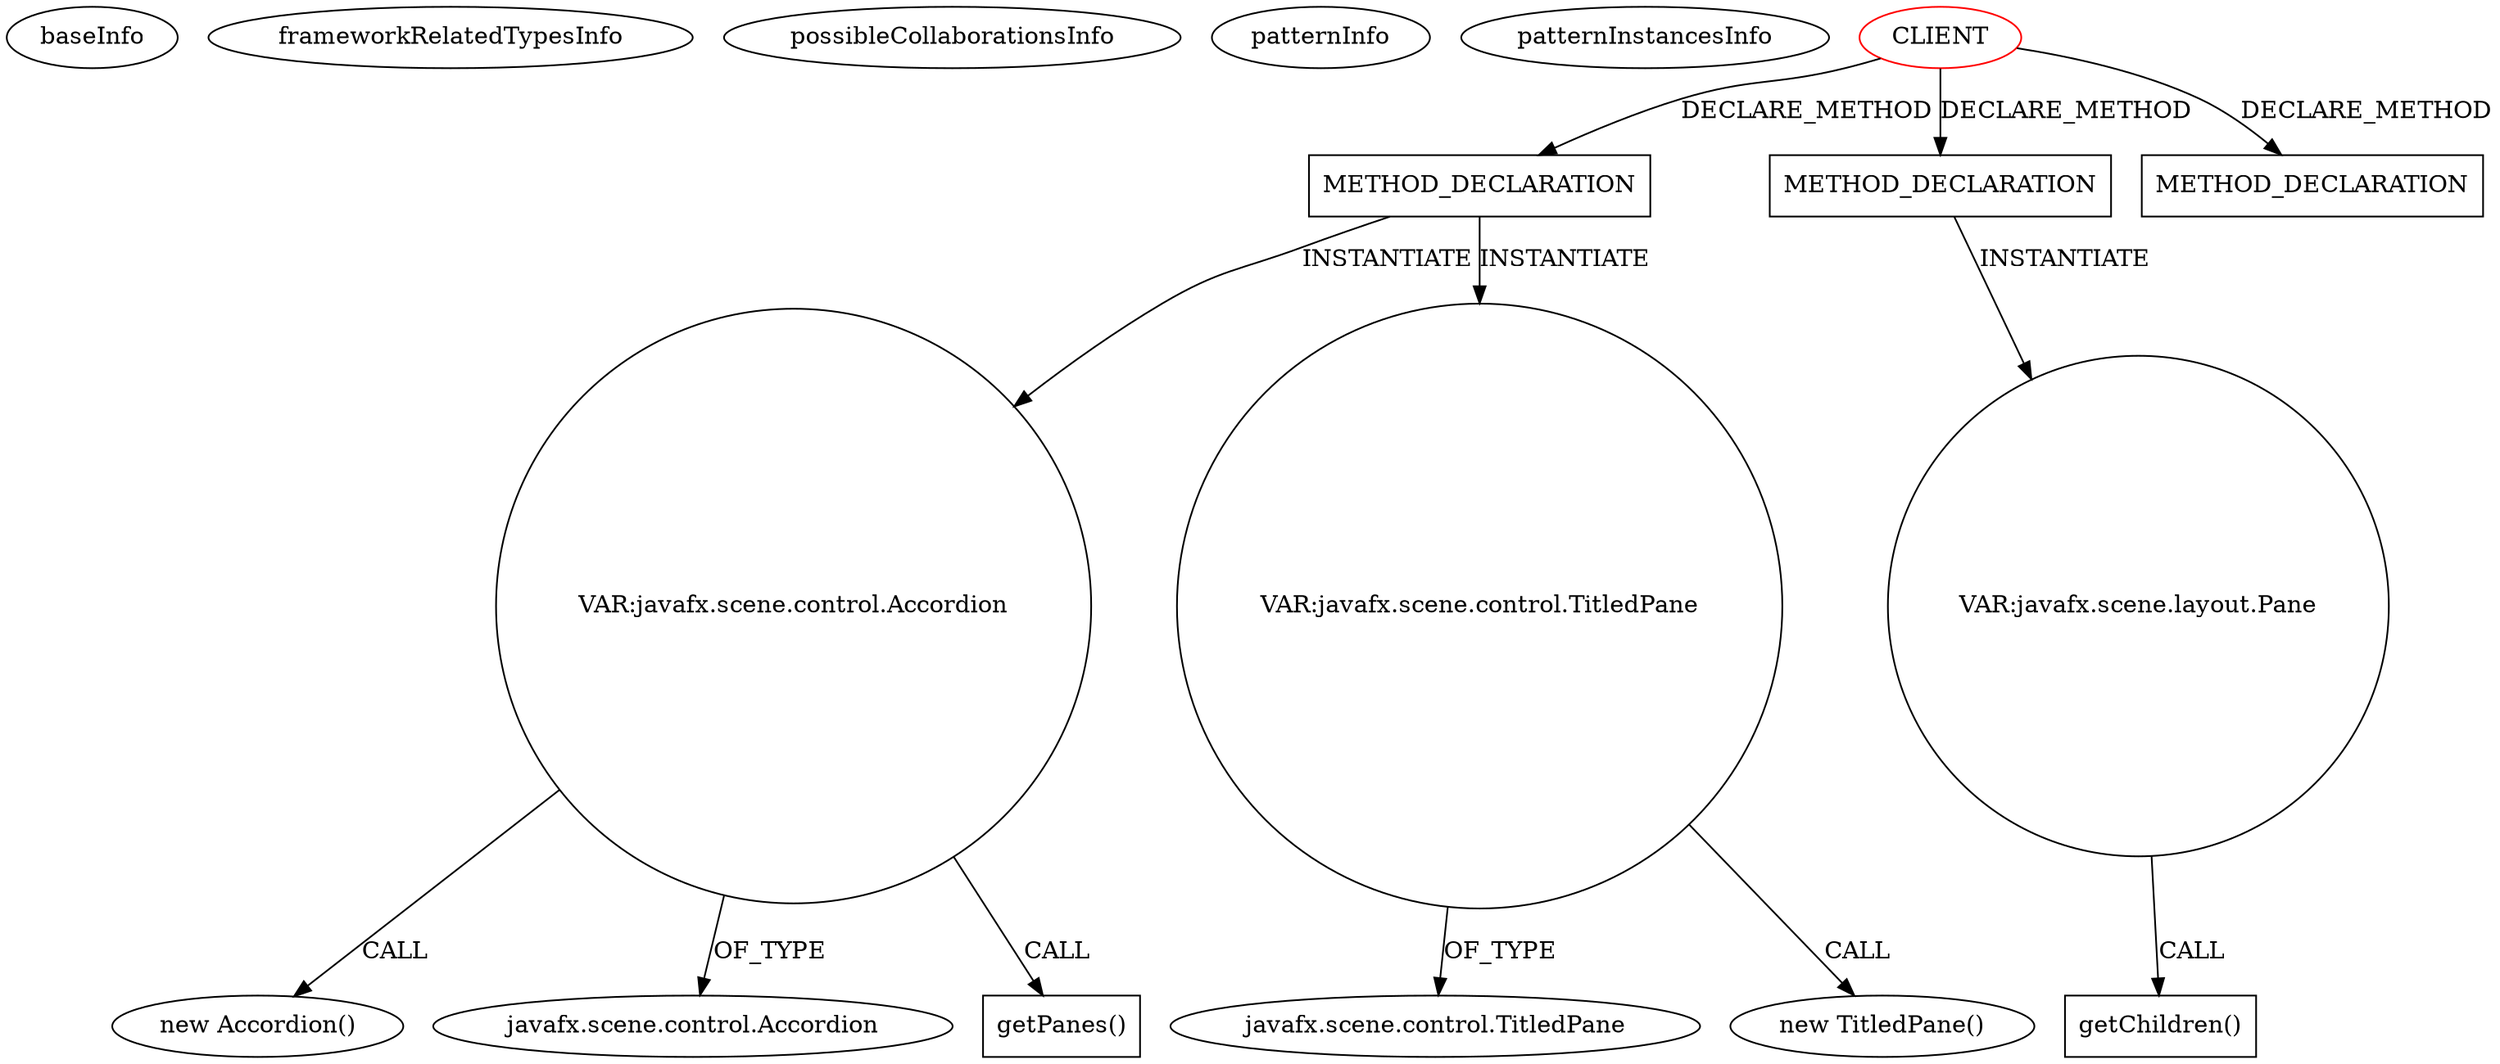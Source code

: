 digraph {
baseInfo[graphId=4112,category="pattern",isAnonymous=false,possibleRelation=false]
frameworkRelatedTypesInfo[]
possibleCollaborationsInfo[]
patternInfo[frequency=2.0,patternRootClient=0]
patternInstancesInfo[0="Technius-Starbound-Mod-Toolkit~/Technius-Starbound-Mod-Toolkit/Starbound-Mod-Toolkit-master/src/main/java/co/technius/starboundmodtoolkit/utilui/ModalDialog.java~ModalDialog~1450",1="Alittlemurkling-alarm-clock~/Alittlemurkling-alarm-clock/alarm-clock-master/src/org/quux/alarmclock/AlarmCard.java~AlarmCard~130"]
124[label="new Accordion()",vertexType="CONSTRUCTOR_CALL",isFrameworkType=false]
125[label="VAR:javafx.scene.control.Accordion",vertexType="VARIABLE_EXPRESION",isFrameworkType=false,shape=circle]
126[label="javafx.scene.control.Accordion",vertexType="FRAMEWORK_CLASS_TYPE",isFrameworkType=false]
73[label="METHOD_DECLARATION",vertexType="CLIENT_METHOD_DECLARATION",isFrameworkType=false,shape=box]
0[label="CLIENT",vertexType="ROOT_CLIENT_CLASS_DECLARATION",isFrameworkType=false,color=red]
131[label="getPanes()",vertexType="INSIDE_CALL",isFrameworkType=false,shape=box]
153[label="METHOD_DECLARATION",vertexType="CLIENT_METHOD_DECLARATION",isFrameworkType=false,shape=box]
167[label="VAR:javafx.scene.layout.Pane",vertexType="VARIABLE_EXPRESION",isFrameworkType=false,shape=circle]
168[label="getChildren()",vertexType="INSIDE_CALL",isFrameworkType=false,shape=box]
172[label="METHOD_DECLARATION",vertexType="CLIENT_METHOD_DECLARATION",isFrameworkType=false,shape=box]
84[label="VAR:javafx.scene.control.TitledPane",vertexType="VARIABLE_EXPRESION",isFrameworkType=false,shape=circle]
85[label="javafx.scene.control.TitledPane",vertexType="FRAMEWORK_CLASS_TYPE",isFrameworkType=false]
83[label="new TitledPane()",vertexType="CONSTRUCTOR_CALL",isFrameworkType=false]
153->167[label="INSTANTIATE"]
73->125[label="INSTANTIATE"]
125->131[label="CALL"]
73->84[label="INSTANTIATE"]
125->124[label="CALL"]
0->172[label="DECLARE_METHOD"]
125->126[label="OF_TYPE"]
84->83[label="CALL"]
0->153[label="DECLARE_METHOD"]
167->168[label="CALL"]
84->85[label="OF_TYPE"]
0->73[label="DECLARE_METHOD"]
}
